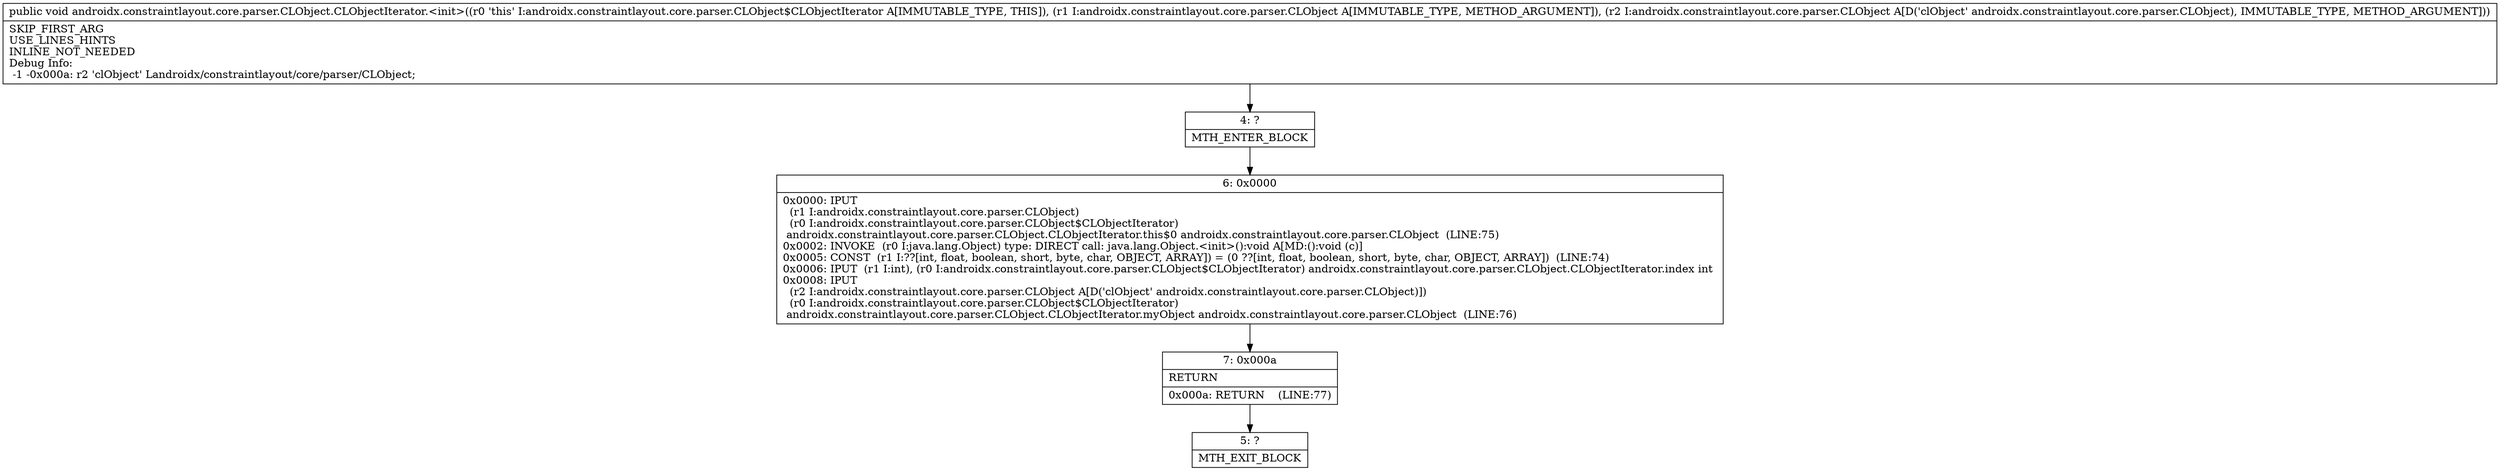 digraph "CFG forandroidx.constraintlayout.core.parser.CLObject.CLObjectIterator.\<init\>(Landroidx\/constraintlayout\/core\/parser\/CLObject;Landroidx\/constraintlayout\/core\/parser\/CLObject;)V" {
Node_4 [shape=record,label="{4\:\ ?|MTH_ENTER_BLOCK\l}"];
Node_6 [shape=record,label="{6\:\ 0x0000|0x0000: IPUT  \l  (r1 I:androidx.constraintlayout.core.parser.CLObject)\l  (r0 I:androidx.constraintlayout.core.parser.CLObject$CLObjectIterator)\l androidx.constraintlayout.core.parser.CLObject.CLObjectIterator.this$0 androidx.constraintlayout.core.parser.CLObject  (LINE:75)\l0x0002: INVOKE  (r0 I:java.lang.Object) type: DIRECT call: java.lang.Object.\<init\>():void A[MD:():void (c)]\l0x0005: CONST  (r1 I:??[int, float, boolean, short, byte, char, OBJECT, ARRAY]) = (0 ??[int, float, boolean, short, byte, char, OBJECT, ARRAY])  (LINE:74)\l0x0006: IPUT  (r1 I:int), (r0 I:androidx.constraintlayout.core.parser.CLObject$CLObjectIterator) androidx.constraintlayout.core.parser.CLObject.CLObjectIterator.index int \l0x0008: IPUT  \l  (r2 I:androidx.constraintlayout.core.parser.CLObject A[D('clObject' androidx.constraintlayout.core.parser.CLObject)])\l  (r0 I:androidx.constraintlayout.core.parser.CLObject$CLObjectIterator)\l androidx.constraintlayout.core.parser.CLObject.CLObjectIterator.myObject androidx.constraintlayout.core.parser.CLObject  (LINE:76)\l}"];
Node_7 [shape=record,label="{7\:\ 0x000a|RETURN\l|0x000a: RETURN    (LINE:77)\l}"];
Node_5 [shape=record,label="{5\:\ ?|MTH_EXIT_BLOCK\l}"];
MethodNode[shape=record,label="{public void androidx.constraintlayout.core.parser.CLObject.CLObjectIterator.\<init\>((r0 'this' I:androidx.constraintlayout.core.parser.CLObject$CLObjectIterator A[IMMUTABLE_TYPE, THIS]), (r1 I:androidx.constraintlayout.core.parser.CLObject A[IMMUTABLE_TYPE, METHOD_ARGUMENT]), (r2 I:androidx.constraintlayout.core.parser.CLObject A[D('clObject' androidx.constraintlayout.core.parser.CLObject), IMMUTABLE_TYPE, METHOD_ARGUMENT]))  | SKIP_FIRST_ARG\lUSE_LINES_HINTS\lINLINE_NOT_NEEDED\lDebug Info:\l  \-1 \-0x000a: r2 'clObject' Landroidx\/constraintlayout\/core\/parser\/CLObject;\l}"];
MethodNode -> Node_4;Node_4 -> Node_6;
Node_6 -> Node_7;
Node_7 -> Node_5;
}

